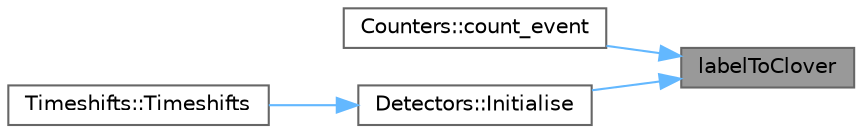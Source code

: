 digraph "labelToClover"
{
 // LATEX_PDF_SIZE
  bgcolor="transparent";
  edge [fontname=Helvetica,fontsize=10,labelfontname=Helvetica,labelfontsize=10];
  node [fontname=Helvetica,fontsize=10,shape=box,height=0.2,width=0.4];
  rankdir="RL";
  Node1 [id="Node000001",label="labelToClover",height=0.2,width=0.4,color="gray40", fillcolor="grey60", style="filled", fontcolor="black",tooltip=" "];
  Node1 -> Node2 [id="edge1_Node000001_Node000002",dir="back",color="steelblue1",style="solid",tooltip=" "];
  Node2 [id="Node000002",label="Counters::count_event",height=0.2,width=0.4,color="grey40", fillcolor="white", style="filled",URL="$class_counters.html#a438d855f700f802261df045b1f52723e",tooltip=" "];
  Node1 -> Node3 [id="edge2_Node000001_Node000003",dir="back",color="steelblue1",style="solid",tooltip=" "];
  Node3 [id="Node000003",label="Detectors::Initialise",height=0.2,width=0.4,color="grey40", fillcolor="white", style="filled",URL="$class_detectors.html#a963f106c34db73646119902b8c86f431",tooltip=" "];
  Node3 -> Node4 [id="edge3_Node000003_Node000004",dir="back",color="steelblue1",style="solid",tooltip=" "];
  Node4 [id="Node000004",label="Timeshifts::Timeshifts",height=0.2,width=0.4,color="grey40", fillcolor="white", style="filled",URL="$class_timeshifts.html#ad85f4cabf723d28843393cda47abc2b3",tooltip=" "];
}
